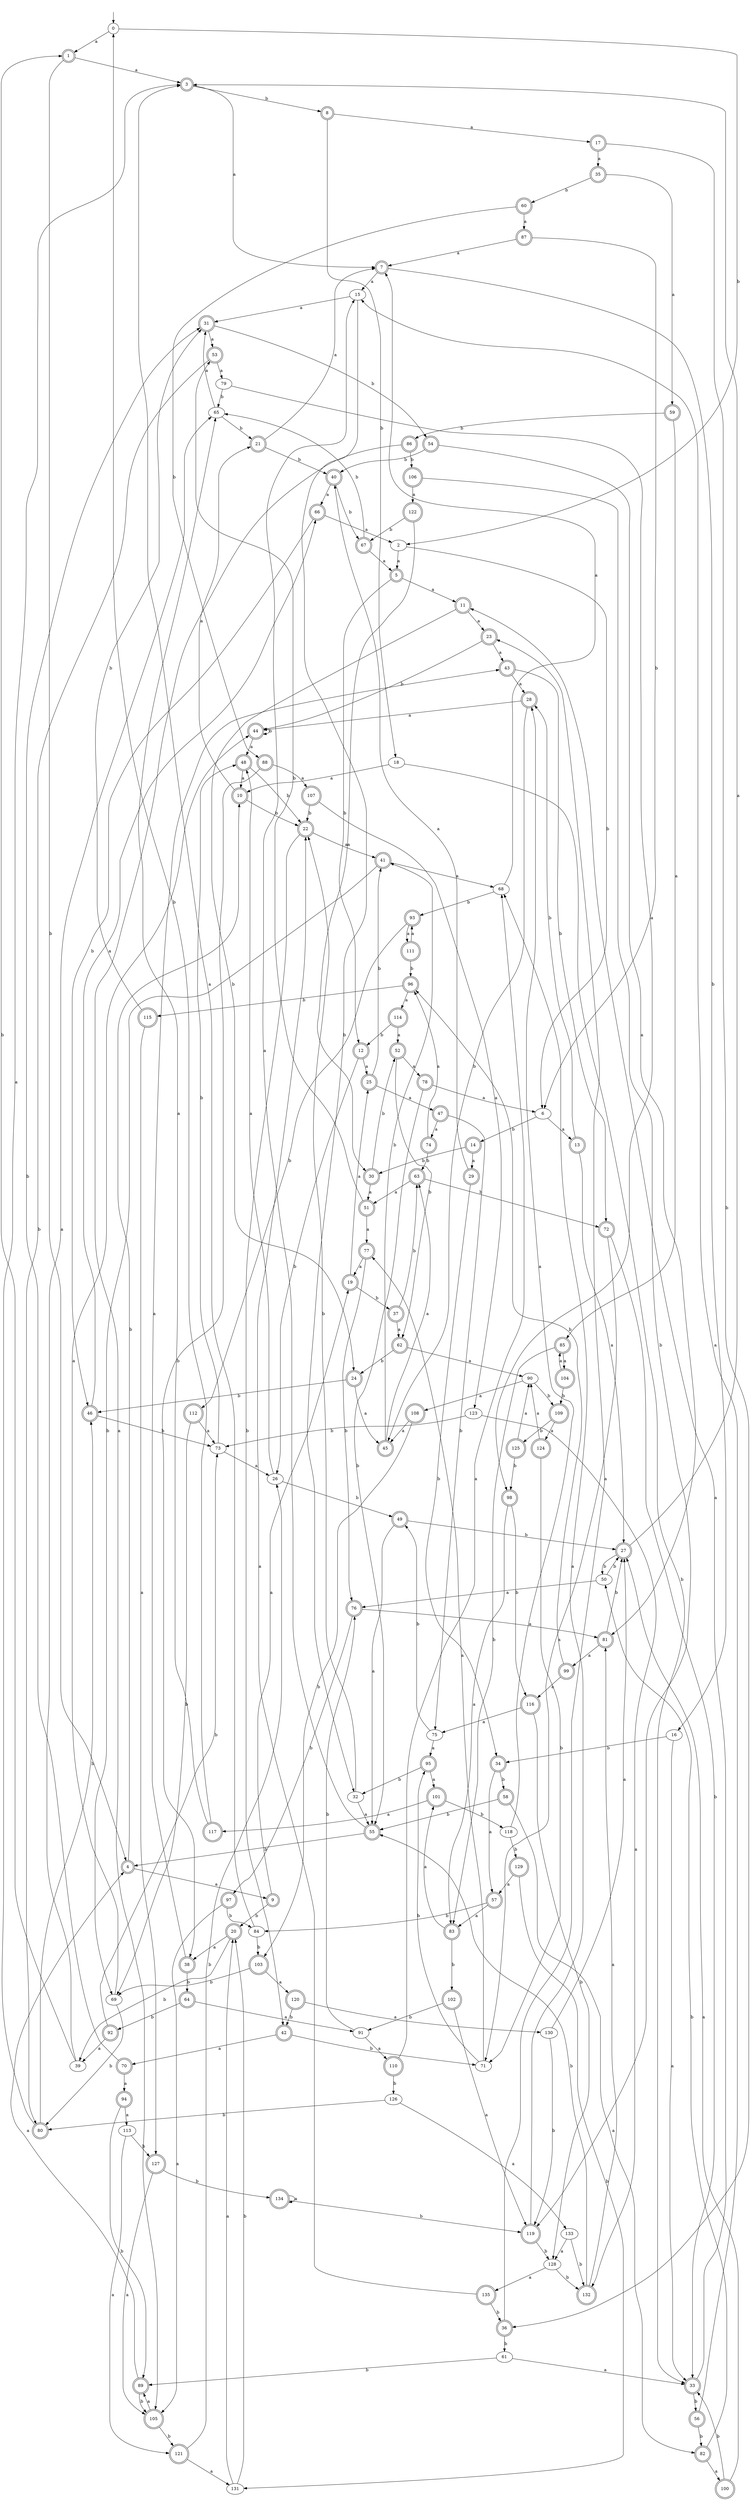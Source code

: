 digraph RandomDFA {
  __start0 [label="", shape=none];
  __start0 -> 0 [label=""];
  0 [shape=circle]
  0 -> 1 [label="a"]
  0 -> 2 [label="b"]
  1 [shape=doublecircle]
  1 -> 3 [label="a"]
  1 -> 4 [label="b"]
  2
  2 -> 5 [label="a"]
  2 -> 6 [label="b"]
  3 [shape=doublecircle]
  3 -> 7 [label="a"]
  3 -> 8 [label="b"]
  4 [shape=doublecircle]
  4 -> 9 [label="a"]
  4 -> 10 [label="b"]
  5 [shape=doublecircle]
  5 -> 11 [label="a"]
  5 -> 12 [label="b"]
  6
  6 -> 13 [label="a"]
  6 -> 14 [label="b"]
  7 [shape=doublecircle]
  7 -> 15 [label="a"]
  7 -> 16 [label="b"]
  8 [shape=doublecircle]
  8 -> 17 [label="a"]
  8 -> 18 [label="b"]
  9 [shape=doublecircle]
  9 -> 19 [label="a"]
  9 -> 20 [label="b"]
  10 [shape=doublecircle]
  10 -> 21 [label="a"]
  10 -> 22 [label="b"]
  11 [shape=doublecircle]
  11 -> 23 [label="a"]
  11 -> 24 [label="b"]
  12 [shape=doublecircle]
  12 -> 25 [label="a"]
  12 -> 26 [label="b"]
  13 [shape=doublecircle]
  13 -> 27 [label="a"]
  13 -> 28 [label="b"]
  14 [shape=doublecircle]
  14 -> 29 [label="a"]
  14 -> 30 [label="b"]
  15
  15 -> 31 [label="a"]
  15 -> 32 [label="b"]
  16
  16 -> 33 [label="a"]
  16 -> 34 [label="b"]
  17 [shape=doublecircle]
  17 -> 35 [label="a"]
  17 -> 36 [label="b"]
  18
  18 -> 10 [label="a"]
  18 -> 33 [label="b"]
  19 [shape=doublecircle]
  19 -> 25 [label="a"]
  19 -> 37 [label="b"]
  20 [shape=doublecircle]
  20 -> 38 [label="a"]
  20 -> 39 [label="b"]
  21 [shape=doublecircle]
  21 -> 7 [label="a"]
  21 -> 40 [label="b"]
  22 [shape=doublecircle]
  22 -> 41 [label="a"]
  22 -> 42 [label="b"]
  23 [shape=doublecircle]
  23 -> 43 [label="a"]
  23 -> 44 [label="b"]
  24 [shape=doublecircle]
  24 -> 45 [label="a"]
  24 -> 46 [label="b"]
  25 [shape=doublecircle]
  25 -> 47 [label="a"]
  25 -> 41 [label="b"]
  26
  26 -> 48 [label="a"]
  26 -> 49 [label="b"]
  27 [shape=doublecircle]
  27 -> 3 [label="a"]
  27 -> 50 [label="b"]
  28 [shape=doublecircle]
  28 -> 44 [label="a"]
  28 -> 45 [label="b"]
  29 [shape=doublecircle]
  29 -> 40 [label="a"]
  29 -> 34 [label="b"]
  30 [shape=doublecircle]
  30 -> 51 [label="a"]
  30 -> 52 [label="b"]
  31 [shape=doublecircle]
  31 -> 53 [label="a"]
  31 -> 54 [label="b"]
  32
  32 -> 55 [label="a"]
  32 -> 22 [label="b"]
  33 [shape=doublecircle]
  33 -> 11 [label="a"]
  33 -> 56 [label="b"]
  34 [shape=doublecircle]
  34 -> 57 [label="a"]
  34 -> 58 [label="b"]
  35 [shape=doublecircle]
  35 -> 59 [label="a"]
  35 -> 60 [label="b"]
  36 [shape=doublecircle]
  36 -> 23 [label="a"]
  36 -> 61 [label="b"]
  37 [shape=doublecircle]
  37 -> 62 [label="a"]
  37 -> 63 [label="b"]
  38 [shape=doublecircle]
  38 -> 43 [label="a"]
  38 -> 64 [label="b"]
  39
  39 -> 65 [label="a"]
  39 -> 1 [label="b"]
  40 [shape=doublecircle]
  40 -> 66 [label="a"]
  40 -> 67 [label="b"]
  41 [shape=doublecircle]
  41 -> 68 [label="a"]
  41 -> 69 [label="b"]
  42 [shape=doublecircle]
  42 -> 70 [label="a"]
  42 -> 71 [label="b"]
  43 [shape=doublecircle]
  43 -> 28 [label="a"]
  43 -> 72 [label="b"]
  44 [shape=doublecircle]
  44 -> 48 [label="a"]
  44 -> 44 [label="b"]
  45 [shape=doublecircle]
  45 -> 63 [label="a"]
  45 -> 41 [label="b"]
  46 [shape=doublecircle]
  46 -> 66 [label="a"]
  46 -> 73 [label="b"]
  47 [shape=doublecircle]
  47 -> 74 [label="a"]
  47 -> 75 [label="b"]
  48 [shape=doublecircle]
  48 -> 10 [label="a"]
  48 -> 22 [label="b"]
  49 [shape=doublecircle]
  49 -> 55 [label="a"]
  49 -> 27 [label="b"]
  50
  50 -> 76 [label="a"]
  50 -> 27 [label="b"]
  51 [shape=doublecircle]
  51 -> 77 [label="a"]
  51 -> 53 [label="b"]
  52 [shape=doublecircle]
  52 -> 78 [label="a"]
  52 -> 62 [label="b"]
  53 [shape=doublecircle]
  53 -> 79 [label="a"]
  53 -> 80 [label="b"]
  54 [shape=doublecircle]
  54 -> 81 [label="a"]
  54 -> 40 [label="b"]
  55 [shape=doublecircle]
  55 -> 15 [label="a"]
  55 -> 4 [label="b"]
  56 [shape=doublecircle]
  56 -> 15 [label="a"]
  56 -> 82 [label="b"]
  57 [shape=doublecircle]
  57 -> 83 [label="a"]
  57 -> 84 [label="b"]
  58 [shape=doublecircle]
  58 -> 82 [label="a"]
  58 -> 55 [label="b"]
  59 [shape=doublecircle]
  59 -> 85 [label="a"]
  59 -> 86 [label="b"]
  60 [shape=doublecircle]
  60 -> 87 [label="a"]
  60 -> 88 [label="b"]
  61
  61 -> 33 [label="a"]
  61 -> 89 [label="b"]
  62 [shape=doublecircle]
  62 -> 90 [label="a"]
  62 -> 24 [label="b"]
  63 [shape=doublecircle]
  63 -> 51 [label="a"]
  63 -> 72 [label="b"]
  64 [shape=doublecircle]
  64 -> 91 [label="a"]
  64 -> 92 [label="b"]
  65
  65 -> 31 [label="a"]
  65 -> 21 [label="b"]
  66 [shape=doublecircle]
  66 -> 2 [label="a"]
  66 -> 46 [label="b"]
  67 [shape=doublecircle]
  67 -> 5 [label="a"]
  67 -> 65 [label="b"]
  68
  68 -> 7 [label="a"]
  68 -> 93 [label="b"]
  69
  69 -> 44 [label="a"]
  69 -> 80 [label="b"]
  70 [shape=doublecircle]
  70 -> 94 [label="a"]
  70 -> 31 [label="b"]
  71
  71 -> 77 [label="a"]
  71 -> 95 [label="b"]
  72 [shape=doublecircle]
  72 -> 71 [label="a"]
  72 -> 33 [label="b"]
  73
  73 -> 26 [label="a"]
  73 -> 48 [label="b"]
  74 [shape=doublecircle]
  74 -> 96 [label="a"]
  74 -> 63 [label="b"]
  75
  75 -> 95 [label="a"]
  75 -> 49 [label="b"]
  76 [shape=doublecircle]
  76 -> 81 [label="a"]
  76 -> 97 [label="b"]
  77 [shape=doublecircle]
  77 -> 19 [label="a"]
  77 -> 76 [label="b"]
  78 [shape=doublecircle]
  78 -> 6 [label="a"]
  78 -> 55 [label="b"]
  79
  79 -> 98 [label="a"]
  79 -> 65 [label="b"]
  80 [shape=doublecircle]
  80 -> 3 [label="a"]
  80 -> 46 [label="b"]
  81 [shape=doublecircle]
  81 -> 99 [label="a"]
  81 -> 27 [label="b"]
  82 [shape=doublecircle]
  82 -> 100 [label="a"]
  82 -> 50 [label="b"]
  83 [shape=doublecircle]
  83 -> 101 [label="a"]
  83 -> 102 [label="b"]
  84
  84 -> 3 [label="a"]
  84 -> 103 [label="b"]
  85 [shape=doublecircle]
  85 -> 104 [label="a"]
  85 -> 83 [label="b"]
  86 [shape=doublecircle]
  86 -> 105 [label="a"]
  86 -> 106 [label="b"]
  87 [shape=doublecircle]
  87 -> 7 [label="a"]
  87 -> 6 [label="b"]
  88 [shape=doublecircle]
  88 -> 107 [label="a"]
  88 -> 38 [label="b"]
  89 [shape=doublecircle]
  89 -> 4 [label="a"]
  89 -> 105 [label="b"]
  90
  90 -> 108 [label="a"]
  90 -> 109 [label="b"]
  91
  91 -> 110 [label="a"]
  91 -> 76 [label="b"]
  92 [shape=doublecircle]
  92 -> 39 [label="a"]
  92 -> 73 [label="b"]
  93 [shape=doublecircle]
  93 -> 111 [label="a"]
  93 -> 112 [label="b"]
  94 [shape=doublecircle]
  94 -> 113 [label="a"]
  94 -> 89 [label="b"]
  95 [shape=doublecircle]
  95 -> 101 [label="a"]
  95 -> 32 [label="b"]
  96 [shape=doublecircle]
  96 -> 114 [label="a"]
  96 -> 115 [label="b"]
  97 [shape=doublecircle]
  97 -> 105 [label="a"]
  97 -> 84 [label="b"]
  98 [shape=doublecircle]
  98 -> 83 [label="a"]
  98 -> 116 [label="b"]
  99 [shape=doublecircle]
  99 -> 116 [label="a"]
  99 -> 96 [label="b"]
  100 [shape=doublecircle]
  100 -> 27 [label="a"]
  100 -> 33 [label="b"]
  101 [shape=doublecircle]
  101 -> 117 [label="a"]
  101 -> 118 [label="b"]
  102 [shape=doublecircle]
  102 -> 119 [label="a"]
  102 -> 91 [label="b"]
  103 [shape=doublecircle]
  103 -> 120 [label="a"]
  103 -> 69 [label="b"]
  104 [shape=doublecircle]
  104 -> 85 [label="a"]
  104 -> 109 [label="b"]
  105 [shape=doublecircle]
  105 -> 89 [label="a"]
  105 -> 121 [label="b"]
  106 [shape=doublecircle]
  106 -> 122 [label="a"]
  106 -> 119 [label="b"]
  107 [shape=doublecircle]
  107 -> 123 [label="a"]
  107 -> 22 [label="b"]
  108 [shape=doublecircle]
  108 -> 45 [label="a"]
  108 -> 103 [label="b"]
  109 [shape=doublecircle]
  109 -> 124 [label="a"]
  109 -> 125 [label="b"]
  110 [shape=doublecircle]
  110 -> 68 [label="a"]
  110 -> 126 [label="b"]
  111 [shape=doublecircle]
  111 -> 93 [label="a"]
  111 -> 96 [label="b"]
  112 [shape=doublecircle]
  112 -> 73 [label="a"]
  112 -> 69 [label="b"]
  113
  113 -> 121 [label="a"]
  113 -> 127 [label="b"]
  114 [shape=doublecircle]
  114 -> 52 [label="a"]
  114 -> 12 [label="b"]
  115 [shape=doublecircle]
  115 -> 127 [label="a"]
  115 -> 31 [label="b"]
  116 [shape=doublecircle]
  116 -> 75 [label="a"]
  116 -> 128 [label="b"]
  117 [shape=doublecircle]
  117 -> 65 [label="a"]
  117 -> 0 [label="b"]
  118
  118 -> 28 [label="a"]
  118 -> 129 [label="b"]
  119 [shape=doublecircle]
  119 -> 68 [label="a"]
  119 -> 128 [label="b"]
  120 [shape=doublecircle]
  120 -> 130 [label="a"]
  120 -> 42 [label="b"]
  121 [shape=doublecircle]
  121 -> 131 [label="a"]
  121 -> 26 [label="b"]
  122 [shape=doublecircle]
  122 -> 30 [label="a"]
  122 -> 67 [label="b"]
  123
  123 -> 132 [label="a"]
  123 -> 73 [label="b"]
  124 [shape=doublecircle]
  124 -> 90 [label="a"]
  124 -> 71 [label="b"]
  125 [shape=doublecircle]
  125 -> 90 [label="a"]
  125 -> 98 [label="b"]
  126
  126 -> 133 [label="a"]
  126 -> 80 [label="b"]
  127 [shape=doublecircle]
  127 -> 105 [label="a"]
  127 -> 134 [label="b"]
  128
  128 -> 135 [label="a"]
  128 -> 132 [label="b"]
  129 [shape=doublecircle]
  129 -> 57 [label="a"]
  129 -> 131 [label="b"]
  130
  130 -> 27 [label="a"]
  130 -> 119 [label="b"]
  131
  131 -> 20 [label="a"]
  131 -> 20 [label="b"]
  132 [shape=doublecircle]
  132 -> 81 [label="a"]
  132 -> 55 [label="b"]
  133
  133 -> 128 [label="a"]
  133 -> 132 [label="b"]
  134 [shape=doublecircle]
  134 -> 134 [label="a"]
  134 -> 119 [label="b"]
  135 [shape=doublecircle]
  135 -> 22 [label="a"]
  135 -> 36 [label="b"]
}
